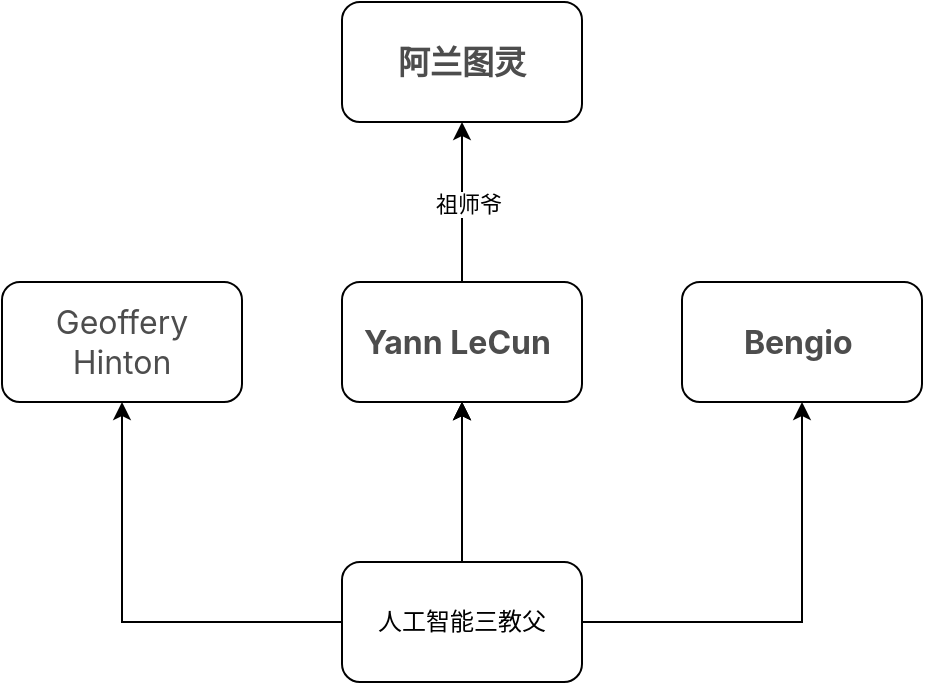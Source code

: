 <mxfile version="24.7.16">
  <diagram name="第 1 页" id="q-_Raw-z90Bs7am5frY4">
    <mxGraphModel dx="1036" dy="1685" grid="1" gridSize="10" guides="1" tooltips="1" connect="1" arrows="1" fold="1" page="1" pageScale="1" pageWidth="827" pageHeight="1169" math="0" shadow="0">
      <root>
        <mxCell id="0" />
        <mxCell id="1" parent="0" />
        <mxCell id="u0EzcVp0Kdu_T9_GTE4Y-3" value="" style="edgeStyle=orthogonalEdgeStyle;rounded=0;orthogonalLoop=1;jettySize=auto;html=1;" edge="1" parent="1" source="u0EzcVp0Kdu_T9_GTE4Y-1" target="u0EzcVp0Kdu_T9_GTE4Y-2">
          <mxGeometry relative="1" as="geometry" />
        </mxCell>
        <mxCell id="u0EzcVp0Kdu_T9_GTE4Y-4" value="" style="edgeStyle=orthogonalEdgeStyle;rounded=0;orthogonalLoop=1;jettySize=auto;html=1;" edge="1" parent="1" source="u0EzcVp0Kdu_T9_GTE4Y-1" target="u0EzcVp0Kdu_T9_GTE4Y-2">
          <mxGeometry relative="1" as="geometry" />
        </mxCell>
        <mxCell id="u0EzcVp0Kdu_T9_GTE4Y-5" value="" style="edgeStyle=orthogonalEdgeStyle;rounded=0;orthogonalLoop=1;jettySize=auto;html=1;" edge="1" parent="1" source="u0EzcVp0Kdu_T9_GTE4Y-1" target="u0EzcVp0Kdu_T9_GTE4Y-2">
          <mxGeometry relative="1" as="geometry" />
        </mxCell>
        <mxCell id="u0EzcVp0Kdu_T9_GTE4Y-7" value="" style="edgeStyle=orthogonalEdgeStyle;rounded=0;orthogonalLoop=1;jettySize=auto;html=1;" edge="1" parent="1" source="u0EzcVp0Kdu_T9_GTE4Y-1" target="u0EzcVp0Kdu_T9_GTE4Y-6">
          <mxGeometry relative="1" as="geometry" />
        </mxCell>
        <mxCell id="u0EzcVp0Kdu_T9_GTE4Y-9" value="" style="edgeStyle=orthogonalEdgeStyle;rounded=0;orthogonalLoop=1;jettySize=auto;html=1;" edge="1" parent="1" source="u0EzcVp0Kdu_T9_GTE4Y-1" target="u0EzcVp0Kdu_T9_GTE4Y-8">
          <mxGeometry relative="1" as="geometry" />
        </mxCell>
        <mxCell id="u0EzcVp0Kdu_T9_GTE4Y-1" value="人工智能三教父" style="rounded=1;whiteSpace=wrap;html=1;" vertex="1" parent="1">
          <mxGeometry x="280" y="240" width="120" height="60" as="geometry" />
        </mxCell>
        <mxCell id="u0EzcVp0Kdu_T9_GTE4Y-19" value="" style="edgeStyle=orthogonalEdgeStyle;rounded=0;orthogonalLoop=1;jettySize=auto;html=1;" edge="1" parent="1" source="u0EzcVp0Kdu_T9_GTE4Y-2" target="u0EzcVp0Kdu_T9_GTE4Y-18">
          <mxGeometry relative="1" as="geometry" />
        </mxCell>
        <mxCell id="u0EzcVp0Kdu_T9_GTE4Y-20" value="祖师爷" style="edgeLabel;html=1;align=center;verticalAlign=middle;resizable=0;points=[];" vertex="1" connectable="0" parent="u0EzcVp0Kdu_T9_GTE4Y-19">
          <mxGeometry x="-0.025" y="-3" relative="1" as="geometry">
            <mxPoint as="offset" />
          </mxGeometry>
        </mxCell>
        <mxCell id="u0EzcVp0Kdu_T9_GTE4Y-2" value="&lt;span style=&quot;box-sizing: border-box; outline: 0px; font-weight: 700; font-synthesis-style: auto; overflow-wrap: break-word; color: rgb(77, 77, 77); font-family: -apple-system, &amp;quot;SF UI Text&amp;quot;, Arial, &amp;quot;PingFang SC&amp;quot;, &amp;quot;Hiragino Sans GB&amp;quot;, &amp;quot;Microsoft YaHei&amp;quot;, &amp;quot;WenQuanYi Micro Hei&amp;quot;, sans-serif, SimHei, SimSun; font-size: 16px; text-align: start; background-color: rgb(255, 255, 255);&quot;&gt;Yann LeCun&lt;/span&gt;&lt;span style=&quot;color: rgb(77, 77, 77); font-family: -apple-system, &amp;quot;SF UI Text&amp;quot;, Arial, &amp;quot;PingFang SC&amp;quot;, &amp;quot;Hiragino Sans GB&amp;quot;, &amp;quot;Microsoft YaHei&amp;quot;, &amp;quot;WenQuanYi Micro Hei&amp;quot;, sans-serif, SimHei, SimSun; font-size: 16px; text-align: start; background-color: rgb(255, 255, 255);&quot;&gt;&amp;nbsp;&lt;/span&gt;" style="whiteSpace=wrap;html=1;rounded=1;" vertex="1" parent="1">
          <mxGeometry x="280" y="100" width="120" height="60" as="geometry" />
        </mxCell>
        <mxCell id="u0EzcVp0Kdu_T9_GTE4Y-6" value="&lt;span style=&quot;box-sizing: border-box; outline: 0px; font-weight: 700; --el-button-hover-bg-color: #6D5FFD; --el-button-hover-border-color: #6D5FFD; --el-button-active-bg-color: #6D5FFD; --el-button-active-border-color: #6D5FFD; font-synthesis-style: auto; overflow-wrap: break-word; color: rgb(77, 77, 77); font-family: -apple-system, &amp;quot;SF UI Text&amp;quot;, Arial, &amp;quot;PingFang SC&amp;quot;, &amp;quot;Hiragino Sans GB&amp;quot;, &amp;quot;Microsoft YaHei&amp;quot;, &amp;quot;WenQuanYi Micro Hei&amp;quot;, sans-serif, SimHei, SimSun; font-size: 16px; text-align: start; background-color: rgb(255, 255, 255);&quot;&gt;Bengio&amp;nbsp;&lt;/span&gt;" style="rounded=1;whiteSpace=wrap;html=1;" vertex="1" parent="1">
          <mxGeometry x="450" y="100" width="120" height="60" as="geometry" />
        </mxCell>
        <mxCell id="u0EzcVp0Kdu_T9_GTE4Y-8" value="&lt;span style=&quot;color: rgb(77, 77, 77); font-family: -apple-system, &amp;quot;SF UI Text&amp;quot;, Arial, &amp;quot;PingFang SC&amp;quot;, &amp;quot;Hiragino Sans GB&amp;quot;, &amp;quot;Microsoft YaHei&amp;quot;, &amp;quot;WenQuanYi Micro Hei&amp;quot;, sans-serif, SimHei, SimSun; font-size: 16px; text-align: start; background-color: rgb(255, 255, 255);&quot;&gt;Geoffery Hinton&lt;/span&gt;" style="rounded=1;whiteSpace=wrap;html=1;" vertex="1" parent="1">
          <mxGeometry x="110" y="100" width="120" height="60" as="geometry" />
        </mxCell>
        <mxCell id="u0EzcVp0Kdu_T9_GTE4Y-18" value="&lt;div style=&quot;text-align: start;&quot;&gt;&lt;font face=&quot;-apple-system, SF UI Text, Arial, PingFang SC, Hiragino Sans GB, Microsoft YaHei, WenQuanYi Micro Hei, sans-serif, SimHei, SimSun&quot; color=&quot;#4d4d4d&quot;&gt;&lt;span style=&quot;font-size: 16px; background-color: rgb(255, 255, 255);&quot;&gt;&lt;b&gt;阿兰图灵&lt;/b&gt;&lt;/span&gt;&lt;/font&gt;&lt;/div&gt;" style="whiteSpace=wrap;html=1;rounded=1;" vertex="1" parent="1">
          <mxGeometry x="280" y="-40" width="120" height="60" as="geometry" />
        </mxCell>
      </root>
    </mxGraphModel>
  </diagram>
</mxfile>
